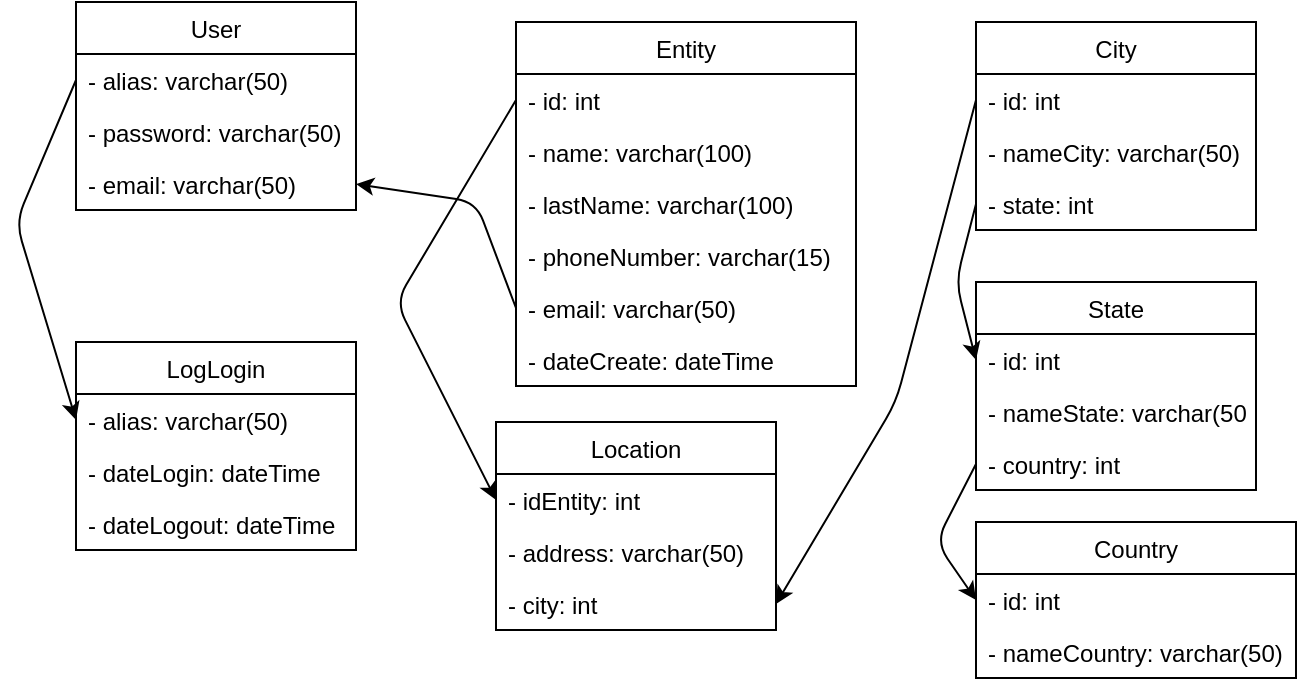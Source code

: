 <mxfile>
    <diagram id="4cTpbPuzcQJ6L-Jry2N9" name="Entities">
        <mxGraphModel dx="690" dy="385" grid="1" gridSize="10" guides="1" tooltips="1" connect="1" arrows="1" fold="1" page="1" pageScale="1" pageWidth="827" pageHeight="1169" math="0" shadow="0">
            <root>
                <mxCell id="0"/>
                <mxCell id="1" parent="0"/>
                <mxCell id="18" style="edgeStyle=none;html=1;exitX=0;exitY=0.5;exitDx=0;exitDy=0;entryX=0;entryY=0.5;entryDx=0;entryDy=0;" parent="1" source="3" target="15" edge="1">
                    <mxGeometry relative="1" as="geometry">
                        <Array as="points">
                            <mxPoint x="10" y="150"/>
                        </Array>
                    </mxGeometry>
                </mxCell>
                <mxCell id="2" value="User" style="swimlane;fontStyle=0;childLayout=stackLayout;horizontal=1;startSize=26;fillColor=none;horizontalStack=0;resizeParent=1;resizeParentMax=0;resizeLast=0;collapsible=1;marginBottom=0;" parent="1" vertex="1">
                    <mxGeometry x="40" y="40" width="140" height="104" as="geometry"/>
                </mxCell>
                <mxCell id="3" value="- alias: varchar(50)" style="text;strokeColor=none;fillColor=none;align=left;verticalAlign=top;spacingLeft=4;spacingRight=4;overflow=hidden;rotatable=0;points=[[0,0.5],[1,0.5]];portConstraint=eastwest;" parent="2" vertex="1">
                    <mxGeometry y="26" width="140" height="26" as="geometry"/>
                </mxCell>
                <mxCell id="4" value="- password: varchar(50)" style="text;strokeColor=none;fillColor=none;align=left;verticalAlign=top;spacingLeft=4;spacingRight=4;overflow=hidden;rotatable=0;points=[[0,0.5],[1,0.5]];portConstraint=eastwest;" parent="2" vertex="1">
                    <mxGeometry y="52" width="140" height="26" as="geometry"/>
                </mxCell>
                <mxCell id="5" value="- email: varchar(50)" style="text;strokeColor=none;fillColor=none;align=left;verticalAlign=top;spacingLeft=4;spacingRight=4;overflow=hidden;rotatable=0;points=[[0,0.5],[1,0.5]];portConstraint=eastwest;" parent="2" vertex="1">
                    <mxGeometry y="78" width="140" height="26" as="geometry"/>
                </mxCell>
                <mxCell id="6" value="Entity" style="swimlane;fontStyle=0;childLayout=stackLayout;horizontal=1;startSize=26;fillColor=none;horizontalStack=0;resizeParent=1;resizeParentMax=0;resizeLast=0;collapsible=1;marginBottom=0;" parent="1" vertex="1">
                    <mxGeometry x="260" y="50" width="170" height="182" as="geometry"/>
                </mxCell>
                <mxCell id="7" value="- id: int" style="text;strokeColor=none;fillColor=none;align=left;verticalAlign=top;spacingLeft=4;spacingRight=4;overflow=hidden;rotatable=0;points=[[0,0.5],[1,0.5]];portConstraint=eastwest;" parent="6" vertex="1">
                    <mxGeometry y="26" width="170" height="26" as="geometry"/>
                </mxCell>
                <mxCell id="8" value="- name: varchar(100)" style="text;strokeColor=none;fillColor=none;align=left;verticalAlign=top;spacingLeft=4;spacingRight=4;overflow=hidden;rotatable=0;points=[[0,0.5],[1,0.5]];portConstraint=eastwest;" parent="6" vertex="1">
                    <mxGeometry y="52" width="170" height="26" as="geometry"/>
                </mxCell>
                <mxCell id="9" value="- lastName: varchar(100)" style="text;strokeColor=none;fillColor=none;align=left;verticalAlign=top;spacingLeft=4;spacingRight=4;overflow=hidden;rotatable=0;points=[[0,0.5],[1,0.5]];portConstraint=eastwest;" parent="6" vertex="1">
                    <mxGeometry y="78" width="170" height="26" as="geometry"/>
                </mxCell>
                <mxCell id="10" value="- phoneNumber: varchar(15)" style="text;strokeColor=none;fillColor=none;align=left;verticalAlign=top;spacingLeft=4;spacingRight=4;overflow=hidden;rotatable=0;points=[[0,0.5],[1,0.5]];portConstraint=eastwest;" parent="6" vertex="1">
                    <mxGeometry y="104" width="170" height="26" as="geometry"/>
                </mxCell>
                <mxCell id="11" value="- email: varchar(50)" style="text;strokeColor=none;fillColor=none;align=left;verticalAlign=top;spacingLeft=4;spacingRight=4;overflow=hidden;rotatable=0;points=[[0,0.5],[1,0.5]];portConstraint=eastwest;" parent="6" vertex="1">
                    <mxGeometry y="130" width="170" height="26" as="geometry"/>
                </mxCell>
                <mxCell id="13" value="- dateCreate: dateTime" style="text;strokeColor=none;fillColor=none;align=left;verticalAlign=top;spacingLeft=4;spacingRight=4;overflow=hidden;rotatable=0;points=[[0,0.5],[1,0.5]];portConstraint=eastwest;" parent="6" vertex="1">
                    <mxGeometry y="156" width="170" height="26" as="geometry"/>
                </mxCell>
                <mxCell id="12" style="edgeStyle=none;html=1;exitX=0;exitY=0.5;exitDx=0;exitDy=0;entryX=1;entryY=0.5;entryDx=0;entryDy=0;" parent="1" source="11" target="5" edge="1">
                    <mxGeometry relative="1" as="geometry">
                        <Array as="points">
                            <mxPoint x="240" y="140"/>
                        </Array>
                    </mxGeometry>
                </mxCell>
                <mxCell id="14" value="LogLogin" style="swimlane;fontStyle=0;childLayout=stackLayout;horizontal=1;startSize=26;fillColor=none;horizontalStack=0;resizeParent=1;resizeParentMax=0;resizeLast=0;collapsible=1;marginBottom=0;" parent="1" vertex="1">
                    <mxGeometry x="40" y="210" width="140" height="104" as="geometry"/>
                </mxCell>
                <mxCell id="15" value="- alias: varchar(50)" style="text;strokeColor=none;fillColor=none;align=left;verticalAlign=top;spacingLeft=4;spacingRight=4;overflow=hidden;rotatable=0;points=[[0,0.5],[1,0.5]];portConstraint=eastwest;" parent="14" vertex="1">
                    <mxGeometry y="26" width="140" height="26" as="geometry"/>
                </mxCell>
                <mxCell id="16" value="- dateLogin: dateTime" style="text;strokeColor=none;fillColor=none;align=left;verticalAlign=top;spacingLeft=4;spacingRight=4;overflow=hidden;rotatable=0;points=[[0,0.5],[1,0.5]];portConstraint=eastwest;" parent="14" vertex="1">
                    <mxGeometry y="52" width="140" height="26" as="geometry"/>
                </mxCell>
                <mxCell id="17" value="- dateLogout: dateTime" style="text;strokeColor=none;fillColor=none;align=left;verticalAlign=top;spacingLeft=4;spacingRight=4;overflow=hidden;rotatable=0;points=[[0,0.5],[1,0.5]];portConstraint=eastwest;" parent="14" vertex="1">
                    <mxGeometry y="78" width="140" height="26" as="geometry"/>
                </mxCell>
                <mxCell id="19" value="Location" style="swimlane;fontStyle=0;childLayout=stackLayout;horizontal=1;startSize=26;fillColor=none;horizontalStack=0;resizeParent=1;resizeParentMax=0;resizeLast=0;collapsible=1;marginBottom=0;" parent="1" vertex="1">
                    <mxGeometry x="250" y="250" width="140" height="104" as="geometry"/>
                </mxCell>
                <mxCell id="20" value="- idEntity: int" style="text;strokeColor=none;fillColor=none;align=left;verticalAlign=top;spacingLeft=4;spacingRight=4;overflow=hidden;rotatable=0;points=[[0,0.5],[1,0.5]];portConstraint=eastwest;" parent="19" vertex="1">
                    <mxGeometry y="26" width="140" height="26" as="geometry"/>
                </mxCell>
                <mxCell id="21" value="- address: varchar(50)" style="text;strokeColor=none;fillColor=none;align=left;verticalAlign=top;spacingLeft=4;spacingRight=4;overflow=hidden;rotatable=0;points=[[0,0.5],[1,0.5]];portConstraint=eastwest;" parent="19" vertex="1">
                    <mxGeometry y="52" width="140" height="26" as="geometry"/>
                </mxCell>
                <mxCell id="22" value="- city: int" style="text;strokeColor=none;fillColor=none;align=left;verticalAlign=top;spacingLeft=4;spacingRight=4;overflow=hidden;rotatable=0;points=[[0,0.5],[1,0.5]];portConstraint=eastwest;" parent="19" vertex="1">
                    <mxGeometry y="78" width="140" height="26" as="geometry"/>
                </mxCell>
                <mxCell id="23" style="edgeStyle=none;html=1;exitX=0;exitY=0.5;exitDx=0;exitDy=0;entryX=0;entryY=0.5;entryDx=0;entryDy=0;" parent="1" source="7" target="20" edge="1">
                    <mxGeometry relative="1" as="geometry">
                        <Array as="points">
                            <mxPoint x="200" y="190"/>
                        </Array>
                    </mxGeometry>
                </mxCell>
                <mxCell id="24" value="City" style="swimlane;fontStyle=0;childLayout=stackLayout;horizontal=1;startSize=26;fillColor=none;horizontalStack=0;resizeParent=1;resizeParentMax=0;resizeLast=0;collapsible=1;marginBottom=0;" parent="1" vertex="1">
                    <mxGeometry x="490" y="50" width="140" height="104" as="geometry"/>
                </mxCell>
                <mxCell id="25" value="- id: int" style="text;strokeColor=none;fillColor=none;align=left;verticalAlign=top;spacingLeft=4;spacingRight=4;overflow=hidden;rotatable=0;points=[[0,0.5],[1,0.5]];portConstraint=eastwest;" parent="24" vertex="1">
                    <mxGeometry y="26" width="140" height="26" as="geometry"/>
                </mxCell>
                <mxCell id="26" value="- nameCity: varchar(50)" style="text;strokeColor=none;fillColor=none;align=left;verticalAlign=top;spacingLeft=4;spacingRight=4;overflow=hidden;rotatable=0;points=[[0,0.5],[1,0.5]];portConstraint=eastwest;" parent="24" vertex="1">
                    <mxGeometry y="52" width="140" height="26" as="geometry"/>
                </mxCell>
                <mxCell id="27" value="- state: int" style="text;strokeColor=none;fillColor=none;align=left;verticalAlign=top;spacingLeft=4;spacingRight=4;overflow=hidden;rotatable=0;points=[[0,0.5],[1,0.5]];portConstraint=eastwest;" parent="24" vertex="1">
                    <mxGeometry y="78" width="140" height="26" as="geometry"/>
                </mxCell>
                <mxCell id="28" style="edgeStyle=none;html=1;exitX=0;exitY=0.5;exitDx=0;exitDy=0;entryX=1;entryY=0.5;entryDx=0;entryDy=0;" parent="1" source="25" target="22" edge="1">
                    <mxGeometry relative="1" as="geometry">
                        <Array as="points">
                            <mxPoint x="450" y="240"/>
                        </Array>
                    </mxGeometry>
                </mxCell>
                <mxCell id="29" value="State" style="swimlane;fontStyle=0;childLayout=stackLayout;horizontal=1;startSize=26;fillColor=none;horizontalStack=0;resizeParent=1;resizeParentMax=0;resizeLast=0;collapsible=1;marginBottom=0;" parent="1" vertex="1">
                    <mxGeometry x="490" y="180" width="140" height="104" as="geometry"/>
                </mxCell>
                <mxCell id="30" value="- id: int" style="text;strokeColor=none;fillColor=none;align=left;verticalAlign=top;spacingLeft=4;spacingRight=4;overflow=hidden;rotatable=0;points=[[0,0.5],[1,0.5]];portConstraint=eastwest;" parent="29" vertex="1">
                    <mxGeometry y="26" width="140" height="26" as="geometry"/>
                </mxCell>
                <mxCell id="31" value="- nameState: varchar(50)" style="text;strokeColor=none;fillColor=none;align=left;verticalAlign=top;spacingLeft=4;spacingRight=4;overflow=hidden;rotatable=0;points=[[0,0.5],[1,0.5]];portConstraint=eastwest;" parent="29" vertex="1">
                    <mxGeometry y="52" width="140" height="26" as="geometry"/>
                </mxCell>
                <mxCell id="32" value="- country: int" style="text;strokeColor=none;fillColor=none;align=left;verticalAlign=top;spacingLeft=4;spacingRight=4;overflow=hidden;rotatable=0;points=[[0,0.5],[1,0.5]];portConstraint=eastwest;" parent="29" vertex="1">
                    <mxGeometry y="78" width="140" height="26" as="geometry"/>
                </mxCell>
                <mxCell id="33" value="Country" style="swimlane;fontStyle=0;childLayout=stackLayout;horizontal=1;startSize=26;fillColor=none;horizontalStack=0;resizeParent=1;resizeParentMax=0;resizeLast=0;collapsible=1;marginBottom=0;" parent="1" vertex="1">
                    <mxGeometry x="490" y="300" width="160" height="78" as="geometry"/>
                </mxCell>
                <mxCell id="34" value="- id: int" style="text;strokeColor=none;fillColor=none;align=left;verticalAlign=top;spacingLeft=4;spacingRight=4;overflow=hidden;rotatable=0;points=[[0,0.5],[1,0.5]];portConstraint=eastwest;" parent="33" vertex="1">
                    <mxGeometry y="26" width="160" height="26" as="geometry"/>
                </mxCell>
                <mxCell id="35" value="- nameCountry: varchar(50)" style="text;strokeColor=none;fillColor=none;align=left;verticalAlign=top;spacingLeft=4;spacingRight=4;overflow=hidden;rotatable=0;points=[[0,0.5],[1,0.5]];portConstraint=eastwest;" parent="33" vertex="1">
                    <mxGeometry y="52" width="160" height="26" as="geometry"/>
                </mxCell>
                <mxCell id="37" style="edgeStyle=none;html=1;exitX=0;exitY=0.5;exitDx=0;exitDy=0;entryX=0;entryY=0.5;entryDx=0;entryDy=0;" parent="1" source="27" target="30" edge="1">
                    <mxGeometry relative="1" as="geometry">
                        <Array as="points">
                            <mxPoint x="480" y="180"/>
                        </Array>
                    </mxGeometry>
                </mxCell>
                <mxCell id="38" style="edgeStyle=none;html=1;exitX=0;exitY=0.5;exitDx=0;exitDy=0;entryX=0;entryY=0.5;entryDx=0;entryDy=0;" parent="1" source="32" target="34" edge="1">
                    <mxGeometry relative="1" as="geometry">
                        <Array as="points">
                            <mxPoint x="470" y="310"/>
                        </Array>
                    </mxGeometry>
                </mxCell>
            </root>
        </mxGraphModel>
    </diagram>
    <diagram id="VUmsibdeDMHTFL3sf9GO" name="page-diagram">
        <mxGraphModel dx="690" dy="575" grid="1" gridSize="10" guides="1" tooltips="1" connect="1" arrows="1" fold="1" page="1" pageScale="1" pageWidth="827" pageHeight="1169" math="0" shadow="0">
            <root>
                <mxCell id="yzm0nvOBc11Cm6NVJR-o-0"/>
                <mxCell id="yzm0nvOBc11Cm6NVJR-o-1" parent="yzm0nvOBc11Cm6NVJR-o-0"/>
                <mxCell id="yzm0nvOBc11Cm6NVJR-o-5" style="edgeStyle=none;html=1;exitX=0.9;exitY=0.5;exitDx=0;exitDy=0;exitPerimeter=0;entryX=0;entryY=0.25;entryDx=0;entryDy=0;" edge="1" parent="yzm0nvOBc11Cm6NVJR-o-1" source="yzm0nvOBc11Cm6NVJR-o-3" target="yzm0nvOBc11Cm6NVJR-o-4">
                    <mxGeometry relative="1" as="geometry"/>
                </mxCell>
                <mxCell id="yzm0nvOBc11Cm6NVJR-o-3" value="&lt;br&gt;user" style="shape=actor;whiteSpace=wrap;html=1;" vertex="1" parent="yzm0nvOBc11Cm6NVJR-o-1">
                    <mxGeometry x="20" y="20" width="40" height="60" as="geometry"/>
                </mxCell>
                <mxCell id="yzm0nvOBc11Cm6NVJR-o-8" style="edgeStyle=none;html=1;exitX=0.25;exitY=1;exitDx=0;exitDy=0;entryX=0.5;entryY=0;entryDx=0;entryDy=0;endArrow=classic;endFill=1;startArrow=classic;startFill=1;" edge="1" parent="yzm0nvOBc11Cm6NVJR-o-1" source="yzm0nvOBc11Cm6NVJR-o-4" target="yzm0nvOBc11Cm6NVJR-o-7">
                    <mxGeometry relative="1" as="geometry"/>
                </mxCell>
                <mxCell id="yzm0nvOBc11Cm6NVJR-o-9" style="edgeStyle=none;html=1;exitX=0.75;exitY=1;exitDx=0;exitDy=0;entryX=0.5;entryY=0;entryDx=0;entryDy=0;strokeColor=default;startArrow=classic;startFill=1;endArrow=classic;endFill=1;" edge="1" parent="yzm0nvOBc11Cm6NVJR-o-1" source="yzm0nvOBc11Cm6NVJR-o-4" target="yzm0nvOBc11Cm6NVJR-o-6">
                    <mxGeometry relative="1" as="geometry"/>
                </mxCell>
                <mxCell id="yzm0nvOBc11Cm6NVJR-o-4" value="Home" style="rounded=0;whiteSpace=wrap;html=1;" vertex="1" parent="yzm0nvOBc11Cm6NVJR-o-1">
                    <mxGeometry x="120" y="20" width="100" height="140" as="geometry"/>
                </mxCell>
                <mxCell id="yzm0nvOBc11Cm6NVJR-o-10" style="edgeStyle=none;html=1;exitX=0;exitY=0.5;exitDx=0;exitDy=0;entryX=1;entryY=0.5;entryDx=0;entryDy=0;startArrow=classic;startFill=1;endArrow=classic;endFill=1;strokeColor=default;" edge="1" parent="yzm0nvOBc11Cm6NVJR-o-1" source="yzm0nvOBc11Cm6NVJR-o-6" target="yzm0nvOBc11Cm6NVJR-o-7">
                    <mxGeometry relative="1" as="geometry"/>
                </mxCell>
                <mxCell id="yzm0nvOBc11Cm6NVJR-o-12" style="edgeStyle=none;html=1;exitX=0.75;exitY=0;exitDx=0;exitDy=0;entryX=0;entryY=0.5;entryDx=0;entryDy=0;startArrow=none;startFill=0;endArrow=classic;endFill=1;strokeColor=default;" edge="1" parent="yzm0nvOBc11Cm6NVJR-o-1" source="yzm0nvOBc11Cm6NVJR-o-6" target="yzm0nvOBc11Cm6NVJR-o-11">
                    <mxGeometry relative="1" as="geometry"/>
                </mxCell>
                <mxCell id="yzm0nvOBc11Cm6NVJR-o-6" value="Login" style="rounded=0;whiteSpace=wrap;html=1;" vertex="1" parent="yzm0nvOBc11Cm6NVJR-o-1">
                    <mxGeometry x="190" y="240" width="100" height="140" as="geometry"/>
                </mxCell>
                <mxCell id="yzm0nvOBc11Cm6NVJR-o-7" value="Register" style="rounded=0;whiteSpace=wrap;html=1;" vertex="1" parent="yzm0nvOBc11Cm6NVJR-o-1">
                    <mxGeometry x="50" y="240" width="100" height="140" as="geometry"/>
                </mxCell>
                <mxCell id="yzm0nvOBc11Cm6NVJR-o-14" style="edgeStyle=none;html=1;exitX=1;exitY=0.5;exitDx=0;exitDy=0;entryX=0;entryY=0.5;entryDx=0;entryDy=0;startArrow=none;startFill=0;endArrow=classic;endFill=1;strokeColor=default;" edge="1" parent="yzm0nvOBc11Cm6NVJR-o-1" source="yzm0nvOBc11Cm6NVJR-o-11" target="yzm0nvOBc11Cm6NVJR-o-13">
                    <mxGeometry relative="1" as="geometry"/>
                </mxCell>
                <mxCell id="yzm0nvOBc11Cm6NVJR-o-15" style="edgeStyle=none;html=1;exitX=0;exitY=0.25;exitDx=0;exitDy=0;entryX=1;entryY=0.25;entryDx=0;entryDy=0;startArrow=none;startFill=0;endArrow=classic;endFill=1;strokeColor=default;" edge="1" parent="yzm0nvOBc11Cm6NVJR-o-1" source="yzm0nvOBc11Cm6NVJR-o-11" target="yzm0nvOBc11Cm6NVJR-o-4">
                    <mxGeometry relative="1" as="geometry"/>
                </mxCell>
                <mxCell id="yzm0nvOBc11Cm6NVJR-o-16" value="Logout" style="edgeLabel;html=1;align=center;verticalAlign=middle;resizable=0;points=[];" vertex="1" connectable="0" parent="yzm0nvOBc11Cm6NVJR-o-15">
                    <mxGeometry x="0.326" relative="1" as="geometry">
                        <mxPoint x="16" y="-5" as="offset"/>
                    </mxGeometry>
                </mxCell>
                <mxCell id="yzm0nvOBc11Cm6NVJR-o-20" style="edgeStyle=none;html=1;exitX=0.5;exitY=1;exitDx=0;exitDy=0;entryX=0.5;entryY=0;entryDx=0;entryDy=0;startArrow=none;startFill=0;endArrow=classic;endFill=1;strokeColor=default;" edge="1" parent="yzm0nvOBc11Cm6NVJR-o-1" source="yzm0nvOBc11Cm6NVJR-o-11" target="yzm0nvOBc11Cm6NVJR-o-19">
                    <mxGeometry relative="1" as="geometry"/>
                </mxCell>
                <mxCell id="yzm0nvOBc11Cm6NVJR-o-11" value="Hall" style="rounded=0;whiteSpace=wrap;html=1;" vertex="1" parent="yzm0nvOBc11Cm6NVJR-o-1">
                    <mxGeometry x="350" y="20" width="100" height="140" as="geometry"/>
                </mxCell>
                <mxCell id="yzm0nvOBc11Cm6NVJR-o-18" style="edgeStyle=none;html=1;exitX=0.5;exitY=1;exitDx=0;exitDy=0;entryX=0.5;entryY=0;entryDx=0;entryDy=0;startArrow=none;startFill=0;endArrow=classic;endFill=1;strokeColor=default;" edge="1" parent="yzm0nvOBc11Cm6NVJR-o-1" source="yzm0nvOBc11Cm6NVJR-o-13" target="yzm0nvOBc11Cm6NVJR-o-17">
                    <mxGeometry relative="1" as="geometry"/>
                </mxCell>
                <mxCell id="yzm0nvOBc11Cm6NVJR-o-13" value="Search barbershop" style="rounded=0;whiteSpace=wrap;html=1;" vertex="1" parent="yzm0nvOBc11Cm6NVJR-o-1">
                    <mxGeometry x="550" y="20" width="100" height="140" as="geometry"/>
                </mxCell>
                <mxCell id="yzm0nvOBc11Cm6NVJR-o-17" value="Reserved services" style="rounded=0;whiteSpace=wrap;html=1;" vertex="1" parent="yzm0nvOBc11Cm6NVJR-o-1">
                    <mxGeometry x="550" y="210" width="100" height="140" as="geometry"/>
                </mxCell>
                <mxCell id="yzm0nvOBc11Cm6NVJR-o-19" value="Profile" style="rounded=0;whiteSpace=wrap;html=1;" vertex="1" parent="yzm0nvOBc11Cm6NVJR-o-1">
                    <mxGeometry x="350" y="210" width="100" height="140" as="geometry"/>
                </mxCell>
                <mxCell id="yzm0nvOBc11Cm6NVJR-o-21" style="edgeStyle=none;html=1;exitX=0.9;exitY=0.5;exitDx=0;exitDy=0;exitPerimeter=0;entryX=0;entryY=0.25;entryDx=0;entryDy=0;" edge="1" parent="yzm0nvOBc11Cm6NVJR-o-1" source="yzm0nvOBc11Cm6NVJR-o-22" target="yzm0nvOBc11Cm6NVJR-o-25">
                    <mxGeometry relative="1" as="geometry"/>
                </mxCell>
                <mxCell id="yzm0nvOBc11Cm6NVJR-o-22" value="&lt;br&gt;bisness" style="shape=actor;whiteSpace=wrap;html=1;" vertex="1" parent="yzm0nvOBc11Cm6NVJR-o-1">
                    <mxGeometry x="20" y="440" width="40" height="60" as="geometry"/>
                </mxCell>
                <mxCell id="yzm0nvOBc11Cm6NVJR-o-23" style="edgeStyle=none;html=1;exitX=0.25;exitY=1;exitDx=0;exitDy=0;entryX=0.5;entryY=0;entryDx=0;entryDy=0;endArrow=classic;endFill=1;startArrow=classic;startFill=1;" edge="1" parent="yzm0nvOBc11Cm6NVJR-o-1" source="yzm0nvOBc11Cm6NVJR-o-25" target="yzm0nvOBc11Cm6NVJR-o-29">
                    <mxGeometry relative="1" as="geometry"/>
                </mxCell>
                <mxCell id="yzm0nvOBc11Cm6NVJR-o-24" style="edgeStyle=none;html=1;exitX=0.75;exitY=1;exitDx=0;exitDy=0;entryX=0.5;entryY=0;entryDx=0;entryDy=0;strokeColor=default;startArrow=classic;startFill=1;endArrow=classic;endFill=1;" edge="1" parent="yzm0nvOBc11Cm6NVJR-o-1" source="yzm0nvOBc11Cm6NVJR-o-25" target="yzm0nvOBc11Cm6NVJR-o-28">
                    <mxGeometry relative="1" as="geometry"/>
                </mxCell>
                <mxCell id="yzm0nvOBc11Cm6NVJR-o-25" value="Home" style="rounded=0;whiteSpace=wrap;html=1;" vertex="1" parent="yzm0nvOBc11Cm6NVJR-o-1">
                    <mxGeometry x="120" y="440" width="100" height="140" as="geometry"/>
                </mxCell>
                <mxCell id="yzm0nvOBc11Cm6NVJR-o-26" style="edgeStyle=none;html=1;exitX=0;exitY=0.5;exitDx=0;exitDy=0;entryX=1;entryY=0.5;entryDx=0;entryDy=0;startArrow=classic;startFill=1;endArrow=classic;endFill=1;strokeColor=default;" edge="1" parent="yzm0nvOBc11Cm6NVJR-o-1" source="yzm0nvOBc11Cm6NVJR-o-28" target="yzm0nvOBc11Cm6NVJR-o-29">
                    <mxGeometry relative="1" as="geometry"/>
                </mxCell>
                <mxCell id="yzm0nvOBc11Cm6NVJR-o-27" style="edgeStyle=none;html=1;exitX=0.75;exitY=0;exitDx=0;exitDy=0;entryX=0;entryY=0.5;entryDx=0;entryDy=0;startArrow=none;startFill=0;endArrow=classic;endFill=1;strokeColor=default;" edge="1" parent="yzm0nvOBc11Cm6NVJR-o-1" source="yzm0nvOBc11Cm6NVJR-o-28" target="yzm0nvOBc11Cm6NVJR-o-34">
                    <mxGeometry relative="1" as="geometry"/>
                </mxCell>
                <mxCell id="yzm0nvOBc11Cm6NVJR-o-28" value="Login" style="rounded=0;whiteSpace=wrap;html=1;" vertex="1" parent="yzm0nvOBc11Cm6NVJR-o-1">
                    <mxGeometry x="190" y="660" width="100" height="140" as="geometry"/>
                </mxCell>
                <mxCell id="yzm0nvOBc11Cm6NVJR-o-29" value="Register" style="rounded=0;whiteSpace=wrap;html=1;" vertex="1" parent="yzm0nvOBc11Cm6NVJR-o-1">
                    <mxGeometry x="50" y="660" width="100" height="140" as="geometry"/>
                </mxCell>
                <mxCell id="yzm0nvOBc11Cm6NVJR-o-30" style="edgeStyle=none;html=1;exitX=1;exitY=0.5;exitDx=0;exitDy=0;entryX=0;entryY=0.5;entryDx=0;entryDy=0;startArrow=none;startFill=0;endArrow=classic;endFill=1;strokeColor=default;dashed=1;" edge="1" parent="yzm0nvOBc11Cm6NVJR-o-1" source="yzm0nvOBc11Cm6NVJR-o-34" target="yzm0nvOBc11Cm6NVJR-o-36">
                    <mxGeometry relative="1" as="geometry"/>
                </mxCell>
                <mxCell id="yzm0nvOBc11Cm6NVJR-o-43" value="[Integrated]" style="edgeLabel;html=1;align=center;verticalAlign=middle;resizable=0;points=[];" vertex="1" connectable="0" parent="yzm0nvOBc11Cm6NVJR-o-30">
                    <mxGeometry x="-0.304" relative="1" as="geometry">
                        <mxPoint as="offset"/>
                    </mxGeometry>
                </mxCell>
                <mxCell id="yzm0nvOBc11Cm6NVJR-o-31" style="edgeStyle=none;html=1;exitX=0;exitY=0.25;exitDx=0;exitDy=0;entryX=1;entryY=0.25;entryDx=0;entryDy=0;startArrow=none;startFill=0;endArrow=classic;endFill=1;strokeColor=default;" edge="1" parent="yzm0nvOBc11Cm6NVJR-o-1" source="yzm0nvOBc11Cm6NVJR-o-34" target="yzm0nvOBc11Cm6NVJR-o-25">
                    <mxGeometry relative="1" as="geometry"/>
                </mxCell>
                <mxCell id="yzm0nvOBc11Cm6NVJR-o-32" value="Logout" style="edgeLabel;html=1;align=center;verticalAlign=middle;resizable=0;points=[];" vertex="1" connectable="0" parent="yzm0nvOBc11Cm6NVJR-o-31">
                    <mxGeometry x="0.326" relative="1" as="geometry">
                        <mxPoint x="16" y="-5" as="offset"/>
                    </mxGeometry>
                </mxCell>
                <mxCell id="yzm0nvOBc11Cm6NVJR-o-33" style="edgeStyle=none;html=1;exitX=0.5;exitY=1;exitDx=0;exitDy=0;entryX=0.5;entryY=0;entryDx=0;entryDy=0;startArrow=none;startFill=0;endArrow=classic;endFill=1;strokeColor=default;" edge="1" parent="yzm0nvOBc11Cm6NVJR-o-1" source="yzm0nvOBc11Cm6NVJR-o-34" target="yzm0nvOBc11Cm6NVJR-o-38">
                    <mxGeometry relative="1" as="geometry"/>
                </mxCell>
                <mxCell id="yzm0nvOBc11Cm6NVJR-o-41" style="edgeStyle=none;html=1;exitX=1;exitY=0.75;exitDx=0;exitDy=0;entryX=0;entryY=0.25;entryDx=0;entryDy=0;startArrow=none;startFill=0;endArrow=classic;endFill=1;strokeColor=default;dashed=1;" edge="1" parent="yzm0nvOBc11Cm6NVJR-o-1" source="yzm0nvOBc11Cm6NVJR-o-34" target="yzm0nvOBc11Cm6NVJR-o-40">
                    <mxGeometry relative="1" as="geometry"/>
                </mxCell>
                <mxCell id="yzm0nvOBc11Cm6NVJR-o-42" value="[Integrated]" style="edgeLabel;html=1;align=center;verticalAlign=middle;resizable=0;points=[];" vertex="1" connectable="0" parent="yzm0nvOBc11Cm6NVJR-o-41">
                    <mxGeometry x="0.342" y="2" relative="1" as="geometry">
                        <mxPoint y="1" as="offset"/>
                    </mxGeometry>
                </mxCell>
                <mxCell id="yzm0nvOBc11Cm6NVJR-o-34" value="Hall" style="rounded=0;whiteSpace=wrap;html=1;" vertex="1" parent="yzm0nvOBc11Cm6NVJR-o-1">
                    <mxGeometry x="350" y="440" width="100" height="140" as="geometry"/>
                </mxCell>
                <mxCell id="yzm0nvOBc11Cm6NVJR-o-36" value="Calendar Day" style="rounded=0;whiteSpace=wrap;html=1;" vertex="1" parent="yzm0nvOBc11Cm6NVJR-o-1">
                    <mxGeometry x="550" y="440" width="100" height="140" as="geometry"/>
                </mxCell>
                <mxCell id="yzm0nvOBc11Cm6NVJR-o-45" style="edgeStyle=none;html=1;exitX=1;exitY=0.75;exitDx=0;exitDy=0;entryX=0;entryY=0.5;entryDx=0;entryDy=0;startArrow=none;startFill=0;endArrow=classic;endFill=1;strokeColor=default;" edge="1" parent="yzm0nvOBc11Cm6NVJR-o-1" source="yzm0nvOBc11Cm6NVJR-o-38" target="yzm0nvOBc11Cm6NVJR-o-44">
                    <mxGeometry relative="1" as="geometry"/>
                </mxCell>
                <mxCell id="yzm0nvOBc11Cm6NVJR-o-38" value="Profile" style="rounded=0;whiteSpace=wrap;html=1;" vertex="1" parent="yzm0nvOBc11Cm6NVJR-o-1">
                    <mxGeometry x="314" y="620" width="100" height="140" as="geometry"/>
                </mxCell>
                <mxCell id="yzm0nvOBc11Cm6NVJR-o-39" value="" style="endArrow=none;html=1;strokeColor=default;" edge="1" parent="yzm0nvOBc11Cm6NVJR-o-1">
                    <mxGeometry width="50" height="50" relative="1" as="geometry">
                        <mxPoint y="400" as="sourcePoint"/>
                        <mxPoint x="690" y="400" as="targetPoint"/>
                    </mxGeometry>
                </mxCell>
                <mxCell id="yzm0nvOBc11Cm6NVJR-o-40" value="Chat" style="rounded=0;whiteSpace=wrap;html=1;" vertex="1" parent="yzm0nvOBc11Cm6NVJR-o-1">
                    <mxGeometry x="550" y="590" width="100" height="140" as="geometry"/>
                </mxCell>
                <mxCell id="yzm0nvOBc11Cm6NVJR-o-44" value="Services" style="rounded=0;whiteSpace=wrap;html=1;" vertex="1" parent="yzm0nvOBc11Cm6NVJR-o-1">
                    <mxGeometry x="440" y="670" width="100" height="140" as="geometry"/>
                </mxCell>
            </root>
        </mxGraphModel>
    </diagram>
</mxfile>